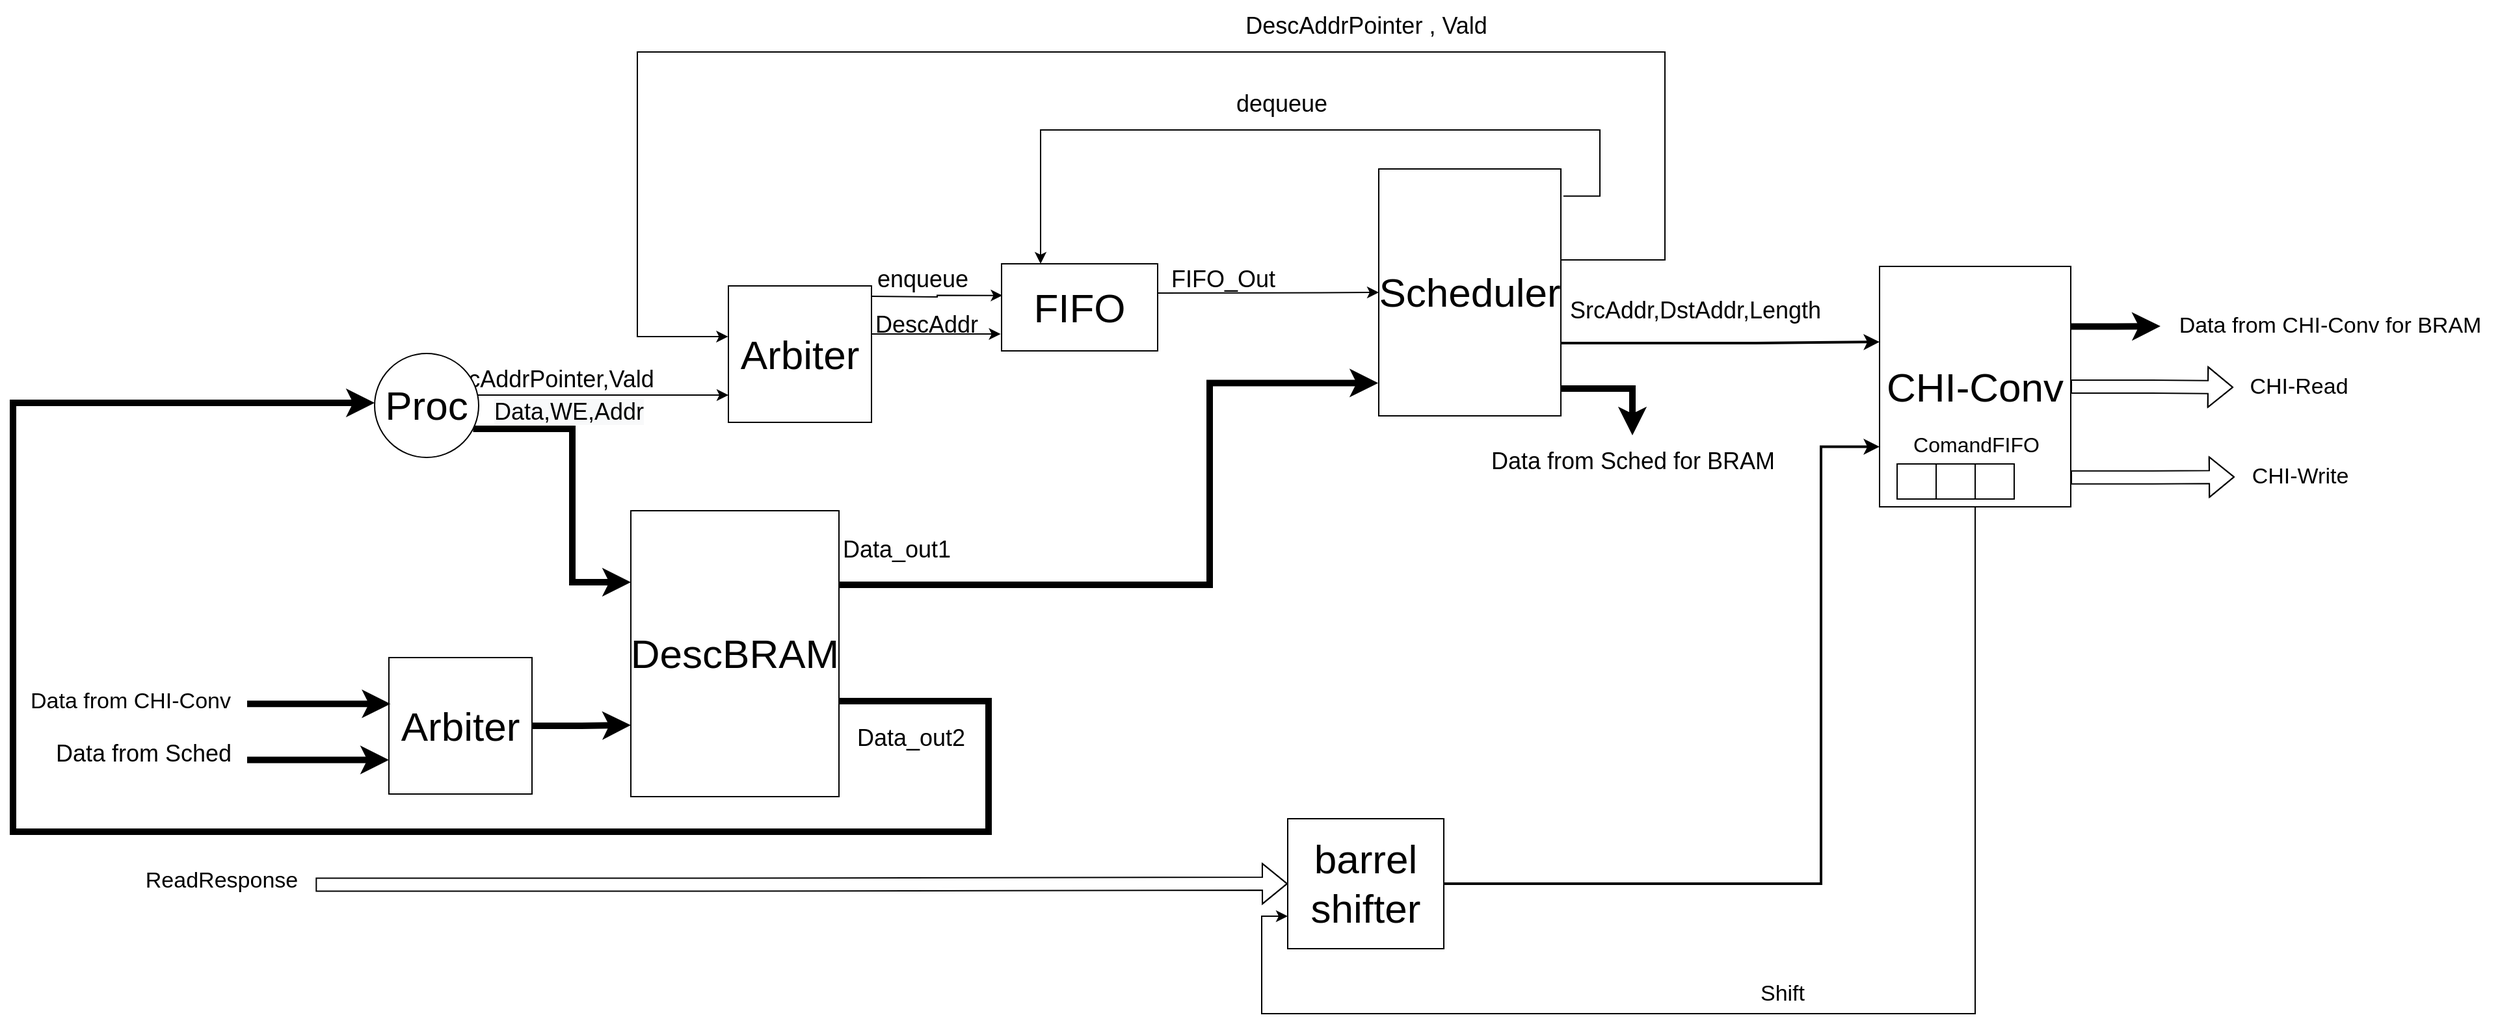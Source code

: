 <mxfile version="20.4.0" type="device"><diagram id="ry3wOKPXWizeex2nkKH3" name="Σελίδα-1"><mxGraphModel dx="2500" dy="1990" grid="1" gridSize="10" guides="1" tooltips="1" connect="1" arrows="1" fold="1" page="1" pageScale="1" pageWidth="827" pageHeight="1169" math="0" shadow="0"><root><mxCell id="0"/><mxCell id="1" parent="0"/><mxCell id="w4vCa72nUayKM2oI4r0T-25" style="edgeStyle=orthogonalEdgeStyle;rounded=0;orthogonalLoop=1;jettySize=auto;html=1;exitX=1;exitY=0.335;exitDx=0;exitDy=0;exitPerimeter=0;fontSize=18;" parent="1" source="w4vCa72nUayKM2oI4r0T-1" target="w4vCa72nUayKM2oI4r0T-2" edge="1"><mxGeometry relative="1" as="geometry"><Array as="points"/><mxPoint x="580" y="160" as="targetPoint"/></mxGeometry></mxCell><mxCell id="w4vCa72nUayKM2oI4r0T-1" value="FIFO" style="rounded=0;whiteSpace=wrap;html=1;fontSize=18;" parent="1" vertex="1"><mxGeometry x="320" y="143" width="120" height="67" as="geometry"/></mxCell><mxCell id="w4vCa72nUayKM2oI4r0T-13" style="edgeStyle=orthogonalEdgeStyle;rounded=0;orthogonalLoop=1;jettySize=auto;html=1;exitX=1;exitY=0.5;exitDx=0;exitDy=0;entryX=-0.003;entryY=0.367;entryDx=0;entryDy=0;entryPerimeter=0;fontSize=18;" parent="1" source="w4vCa72nUayKM2oI4r0T-2" target="w4vCa72nUayKM2oI4r0T-4" edge="1"><mxGeometry relative="1" as="geometry"><Array as="points"><mxPoint x="750" y="140"/><mxPoint x="830" y="140"/><mxPoint x="830" y="-20"/><mxPoint x="40" y="-20"/><mxPoint x="40" y="199"/><mxPoint x="110" y="199"/></Array></mxGeometry></mxCell><mxCell id="w4vCa72nUayKM2oI4r0T-27" style="edgeStyle=orthogonalEdgeStyle;rounded=0;orthogonalLoop=1;jettySize=auto;html=1;exitX=1.014;exitY=0.11;exitDx=0;exitDy=0;entryX=0.25;entryY=0;entryDx=0;entryDy=0;exitPerimeter=0;fontSize=18;" parent="1" source="w4vCa72nUayKM2oI4r0T-2" target="w4vCa72nUayKM2oI4r0T-1" edge="1"><mxGeometry relative="1" as="geometry"><mxPoint x="610" y="181.0" as="sourcePoint"/><mxPoint x="440" y="181" as="targetPoint"/><Array as="points"><mxPoint x="780" y="91"/><mxPoint x="780" y="40"/><mxPoint x="350" y="40"/></Array></mxGeometry></mxCell><mxCell id="w4vCa72nUayKM2oI4r0T-43" style="edgeStyle=orthogonalEdgeStyle;rounded=0;orthogonalLoop=1;jettySize=auto;html=1;exitX=1;exitY=0.75;exitDx=0;exitDy=0;fontSize=18;entryX=0;entryY=0.314;entryDx=0;entryDy=0;entryPerimeter=0;strokeWidth=2;" parent="1" target="Jt4FC6XR3V2Ozk7LUW1B-16" edge="1"><mxGeometry relative="1" as="geometry"><mxPoint x="890.0" y="204.176" as="targetPoint"/><mxPoint x="750.0" y="204" as="sourcePoint"/><Array as="points"><mxPoint x="900" y="204"/><mxPoint x="995" y="203"/></Array></mxGeometry></mxCell><mxCell id="w4vCa72nUayKM2oI4r0T-2" value="Scheduler" style="rounded=0;whiteSpace=wrap;html=1;fontSize=31;" parent="1" vertex="1"><mxGeometry x="610" y="70" width="140" height="190" as="geometry"/></mxCell><mxCell id="w4vCa72nUayKM2oI4r0T-5" style="edgeStyle=orthogonalEdgeStyle;rounded=0;orthogonalLoop=1;jettySize=auto;html=1;exitX=1;exitY=0.5;exitDx=0;exitDy=0;entryX=0.006;entryY=0.363;entryDx=0;entryDy=0;entryPerimeter=0;fontSize=18;" parent="1" target="w4vCa72nUayKM2oI4r0T-1" edge="1"><mxGeometry relative="1" as="geometry"><mxPoint x="220" y="168" as="sourcePoint"/></mxGeometry></mxCell><mxCell id="w4vCa72nUayKM2oI4r0T-7" style="edgeStyle=orthogonalEdgeStyle;rounded=0;orthogonalLoop=1;jettySize=auto;html=1;exitX=0.998;exitY=0.378;exitDx=0;exitDy=0;entryX=-0.006;entryY=0.811;entryDx=0;entryDy=0;entryPerimeter=0;exitPerimeter=0;fontSize=18;" parent="1" source="w4vCa72nUayKM2oI4r0T-4" target="w4vCa72nUayKM2oI4r0T-1" edge="1"><mxGeometry relative="1" as="geometry"><mxPoint x="220" y="196" as="sourcePoint"/><mxPoint x="320.0" y="183.5" as="targetPoint"/><Array as="points"><mxPoint x="220" y="197"/><mxPoint x="319" y="197"/></Array></mxGeometry></mxCell><mxCell id="w4vCa72nUayKM2oI4r0T-32" style="edgeStyle=orthogonalEdgeStyle;rounded=0;orthogonalLoop=1;jettySize=auto;html=1;entryX=0;entryY=0.75;entryDx=0;entryDy=0;strokeWidth=5;fontSize=18;" parent="1" source="w4vCa72nUayKM2oI4r0T-35" target="Jt4FC6XR3V2Ozk7LUW1B-6" edge="1"><mxGeometry relative="1" as="geometry"><mxPoint x="751" y="220" as="sourcePoint"/><Array as="points"><mxPoint x="-280" y="525"/></Array></mxGeometry></mxCell><mxCell id="w4vCa72nUayKM2oI4r0T-4" value="Arbiter" style="rounded=0;whiteSpace=wrap;html=1;fontSize=18;" parent="1" vertex="1"><mxGeometry x="110" y="160" width="110" height="105" as="geometry"/></mxCell><mxCell id="w4vCa72nUayKM2oI4r0T-6" value="DescAddr" style="text;html=1;align=center;verticalAlign=middle;resizable=0;points=[];autosize=1;strokeColor=none;fillColor=none;fontSize=18;" parent="1" vertex="1"><mxGeometry x="212" y="170" width="100" height="40" as="geometry"/></mxCell><mxCell id="w4vCa72nUayKM2oI4r0T-8" value="enqueue" style="text;html=1;align=center;verticalAlign=middle;resizable=0;points=[];autosize=1;strokeColor=none;fillColor=none;fontSize=18;" parent="1" vertex="1"><mxGeometry x="214" y="135" width="90" height="40" as="geometry"/></mxCell><mxCell id="w4vCa72nUayKM2oI4r0T-12" style="edgeStyle=orthogonalEdgeStyle;rounded=0;orthogonalLoop=1;jettySize=auto;html=1;startArrow=none;fontSize=18;" parent="1" source="aXjU8Vsmj80-lh8SVnBt-1" edge="1"><mxGeometry relative="1" as="geometry"><mxPoint x="110" y="244" as="targetPoint"/><Array as="points"><mxPoint x="-40" y="244"/><mxPoint x="-40" y="244"/></Array><mxPoint x="-70" y="246" as="sourcePoint"/></mxGeometry></mxCell><mxCell id="w4vCa72nUayKM2oI4r0T-37" style="edgeStyle=orthogonalEdgeStyle;rounded=0;orthogonalLoop=1;jettySize=auto;html=1;strokeWidth=5;fontSize=18;entryX=0;entryY=0.25;entryDx=0;entryDy=0;" parent="1" source="aXjU8Vsmj80-lh8SVnBt-1" target="w4vCa72nUayKM2oI4r0T-31" edge="1"><mxGeometry relative="1" as="geometry"><mxPoint x="-70" y="269.75" as="sourcePoint"/><mxPoint x="230" y="376.25" as="targetPoint"/><Array as="points"><mxPoint x="-10" y="270"/><mxPoint x="-10" y="388"/></Array></mxGeometry></mxCell><mxCell id="w4vCa72nUayKM2oI4r0T-15" value="DescAddrPointer , Vald" style="text;html=1;align=center;verticalAlign=middle;resizable=0;points=[];autosize=1;strokeColor=none;fillColor=none;fontSize=18;" parent="1" vertex="1"><mxGeometry x="495" y="-60" width="210" height="40" as="geometry"/></mxCell><mxCell id="w4vCa72nUayKM2oI4r0T-26" value="FIFO_Out" style="text;html=1;align=center;verticalAlign=middle;resizable=0;points=[];autosize=1;strokeColor=none;fillColor=none;fontSize=18;" parent="1" vertex="1"><mxGeometry x="440" y="135" width="100" height="40" as="geometry"/></mxCell><mxCell id="w4vCa72nUayKM2oI4r0T-28" value="dequeue" style="text;html=1;align=center;verticalAlign=middle;resizable=0;points=[];autosize=1;strokeColor=none;fillColor=none;fontSize=18;" parent="1" vertex="1"><mxGeometry x="490" width="90" height="40" as="geometry"/></mxCell><mxCell id="w4vCa72nUayKM2oI4r0T-38" style="edgeStyle=orthogonalEdgeStyle;rounded=0;orthogonalLoop=1;jettySize=auto;html=1;exitX=1;exitY=0.25;exitDx=0;exitDy=0;strokeWidth=5;fontSize=18;entryX=-0.003;entryY=0.867;entryDx=0;entryDy=0;entryPerimeter=0;" parent="1" source="w4vCa72nUayKM2oI4r0T-31" target="w4vCa72nUayKM2oI4r0T-2" edge="1"><mxGeometry relative="1" as="geometry"><Array as="points"><mxPoint x="195" y="390"/><mxPoint x="480" y="390"/><mxPoint x="480" y="235"/></Array></mxGeometry></mxCell><mxCell id="w4vCa72nUayKM2oI4r0T-39" style="edgeStyle=orthogonalEdgeStyle;rounded=0;orthogonalLoop=1;jettySize=auto;html=1;strokeWidth=5;fontSize=18;exitX=0.994;exitY=0.666;exitDx=0;exitDy=0;exitPerimeter=0;" parent="1" source="w4vCa72nUayKM2oI4r0T-31" target="aXjU8Vsmj80-lh8SVnBt-1" edge="1"><mxGeometry relative="1" as="geometry"><Array as="points"><mxPoint x="310" y="480"/><mxPoint x="310" y="580"/><mxPoint x="-440" y="580"/><mxPoint x="-440" y="250"/></Array><mxPoint x="-165" y="222.25" as="targetPoint"/></mxGeometry></mxCell><mxCell id="w4vCa72nUayKM2oI4r0T-31" value="&lt;font style=&quot;font-size: 31px;&quot;&gt;DescBRAM&lt;/font&gt;" style="rounded=0;whiteSpace=wrap;html=1;fontSize=31;" parent="1" vertex="1"><mxGeometry x="35" y="333" width="160" height="220" as="geometry"/></mxCell><mxCell id="w4vCa72nUayKM2oI4r0T-35" value="Data from Sched" style="text;html=1;align=center;verticalAlign=middle;resizable=0;points=[];autosize=1;strokeColor=none;fillColor=none;fontSize=18;" parent="1" vertex="1"><mxGeometry x="-420" y="500" width="160" height="40" as="geometry"/></mxCell><mxCell id="w4vCa72nUayKM2oI4r0T-40" value="Data_out1" style="text;html=1;align=center;verticalAlign=middle;resizable=0;points=[];autosize=1;strokeColor=none;fillColor=none;fontSize=18;" parent="1" vertex="1"><mxGeometry x="184" y="343" width="110" height="40" as="geometry"/></mxCell><mxCell id="w4vCa72nUayKM2oI4r0T-41" value="Data_out2" style="text;html=1;align=center;verticalAlign=middle;resizable=0;points=[];autosize=1;strokeColor=none;fillColor=none;fontSize=18;" parent="1" vertex="1"><mxGeometry x="195" y="488" width="110" height="40" as="geometry"/></mxCell><mxCell id="w4vCa72nUayKM2oI4r0T-42" value="&lt;span style=&quot;color: rgb(0, 0, 0); font-family: Helvetica; font-size: 18px; font-style: normal; font-variant-ligatures: normal; font-variant-caps: normal; font-weight: 400; letter-spacing: normal; orphans: 2; text-align: center; text-indent: 0px; text-transform: none; widows: 2; word-spacing: 0px; -webkit-text-stroke-width: 0px; background-color: rgb(248, 249, 250); text-decoration-thickness: initial; text-decoration-style: initial; text-decoration-color: initial; float: none; display: inline !important;&quot;&gt;Data,WE,Addr&lt;/span&gt;" style="text;whiteSpace=wrap;html=1;fontSize=18;" parent="1" vertex="1"><mxGeometry x="-72" y="240" width="110" height="40" as="geometry"/></mxCell><mxCell id="w4vCa72nUayKM2oI4r0T-44" value="SrcAddr,DstAddr,Length" style="text;html=1;align=center;verticalAlign=middle;resizable=0;points=[];autosize=1;strokeColor=none;fillColor=none;fontSize=18;" parent="1" vertex="1"><mxGeometry x="743" y="159" width="220" height="40" as="geometry"/></mxCell><mxCell id="Jt4FC6XR3V2Ozk7LUW1B-2" value="DescAddrPointer,Vald" style="text;html=1;align=center;verticalAlign=middle;resizable=0;points=[];autosize=1;strokeColor=none;fillColor=none;fontSize=18;" parent="1" vertex="1"><mxGeometry x="-135" y="212" width="200" height="40" as="geometry"/></mxCell><mxCell id="Jt4FC6XR3V2Ozk7LUW1B-9" style="edgeStyle=orthogonalEdgeStyle;rounded=0;orthogonalLoop=1;jettySize=auto;html=1;exitX=1;exitY=0.5;exitDx=0;exitDy=0;entryX=0;entryY=0.75;entryDx=0;entryDy=0;fontSize=18;strokeWidth=5;" parent="1" source="Jt4FC6XR3V2Ozk7LUW1B-6" target="w4vCa72nUayKM2oI4r0T-31" edge="1"><mxGeometry relative="1" as="geometry"/></mxCell><mxCell id="Jt4FC6XR3V2Ozk7LUW1B-6" value="Arbiter" style="rounded=0;whiteSpace=wrap;html=1;fontSize=31;" parent="1" vertex="1"><mxGeometry x="-151" y="446" width="110" height="105" as="geometry"/></mxCell><mxCell id="Jt4FC6XR3V2Ozk7LUW1B-11" value="Arbiter" style="rounded=0;whiteSpace=wrap;html=1;fontSize=18;" parent="1" vertex="1"><mxGeometry x="110" y="160" width="110" height="105" as="geometry"/></mxCell><mxCell id="Jt4FC6XR3V2Ozk7LUW1B-12" value="FIFO" style="rounded=0;whiteSpace=wrap;html=1;fontSize=18;" parent="1" vertex="1"><mxGeometry x="320" y="143" width="120" height="67" as="geometry"/></mxCell><mxCell id="Jt4FC6XR3V2Ozk7LUW1B-14" value="Arbiter" style="rounded=0;whiteSpace=wrap;html=1;fontSize=31;" parent="1" vertex="1"><mxGeometry x="110" y="160" width="110" height="105" as="geometry"/></mxCell><mxCell id="Jt4FC6XR3V2Ozk7LUW1B-15" value="FIFO" style="rounded=0;whiteSpace=wrap;html=1;fontSize=31;" parent="1" vertex="1"><mxGeometry x="320" y="143" width="120" height="67" as="geometry"/></mxCell><mxCell id="Jt4FC6XR3V2Ozk7LUW1B-18" style="edgeStyle=orthogonalEdgeStyle;rounded=0;orthogonalLoop=1;jettySize=auto;html=1;fontSize=31;strokeWidth=5;entryX=0.011;entryY=0.339;entryDx=0;entryDy=0;entryPerimeter=0;" parent="1" source="Jt4FC6XR3V2Ozk7LUW1B-24" target="Jt4FC6XR3V2Ozk7LUW1B-6" edge="1"><mxGeometry relative="1" as="geometry"><mxPoint x="400" y="750" as="targetPoint"/><Array as="points"><mxPoint x="-270" y="482"/><mxPoint x="-270" y="482"/></Array></mxGeometry></mxCell><mxCell id="Jt4FC6XR3V2Ozk7LUW1B-28" style="edgeStyle=orthogonalEdgeStyle;rounded=0;orthogonalLoop=1;jettySize=auto;html=1;exitX=1;exitY=0.25;exitDx=0;exitDy=0;fontSize=17;strokeWidth=5;" parent="1" source="Jt4FC6XR3V2Ozk7LUW1B-16" target="Jt4FC6XR3V2Ozk7LUW1B-26" edge="1"><mxGeometry relative="1" as="geometry"/></mxCell><mxCell id="Jt4FC6XR3V2Ozk7LUW1B-29" style="edgeStyle=orthogonalEdgeStyle;rounded=0;orthogonalLoop=1;jettySize=auto;html=1;exitX=1;exitY=0.5;exitDx=0;exitDy=0;fontSize=13;strokeWidth=1;shape=flexArrow;startArrow=none;startFill=0;" parent="1" source="Jt4FC6XR3V2Ozk7LUW1B-16" target="Jt4FC6XR3V2Ozk7LUW1B-30" edge="1"><mxGeometry relative="1" as="geometry"><mxPoint x="1202.0" y="236.0" as="targetPoint"/><mxPoint x="1142.0" y="238.5" as="sourcePoint"/><Array as="points"/></mxGeometry></mxCell><mxCell id="Jt4FC6XR3V2Ozk7LUW1B-33" style="edgeStyle=orthogonalEdgeStyle;rounded=0;orthogonalLoop=1;jettySize=auto;html=1;exitX=0.5;exitY=1;exitDx=0;exitDy=0;fontSize=17;strokeWidth=1;entryX=0;entryY=0.75;entryDx=0;entryDy=0;" parent="1" source="Jt4FC6XR3V2Ozk7LUW1B-16" target="Jt4FC6XR3V2Ozk7LUW1B-17" edge="1"><mxGeometry relative="1" as="geometry"><mxPoint x="970" y="390" as="targetPoint"/><Array as="points"><mxPoint x="1069" y="720"/><mxPoint x="520" y="720"/><mxPoint x="520" y="645"/></Array></mxGeometry></mxCell><mxCell id="Jt4FC6XR3V2Ozk7LUW1B-16" value="CHI-Conv" style="rounded=0;whiteSpace=wrap;html=1;fontSize=31;" parent="1" vertex="1"><mxGeometry x="995" y="145" width="147" height="185" as="geometry"/></mxCell><mxCell id="Jt4FC6XR3V2Ozk7LUW1B-35" style="edgeStyle=orthogonalEdgeStyle;rounded=0;orthogonalLoop=1;jettySize=auto;html=1;exitX=1;exitY=0.5;exitDx=0;exitDy=0;entryX=0;entryY=0.75;entryDx=0;entryDy=0;fontSize=17;strokeWidth=2;" parent="1" source="Jt4FC6XR3V2Ozk7LUW1B-17" target="Jt4FC6XR3V2Ozk7LUW1B-16" edge="1"><mxGeometry relative="1" as="geometry"><Array as="points"><mxPoint x="950" y="620"/><mxPoint x="950" y="284"/></Array></mxGeometry></mxCell><mxCell id="Jt4FC6XR3V2Ozk7LUW1B-36" style="edgeStyle=orthogonalEdgeStyle;rounded=0;orthogonalLoop=1;jettySize=auto;html=1;exitX=1.019;exitY=0.592;exitDx=0;exitDy=0;fontSize=17;strokeWidth=1;entryX=0;entryY=0.5;entryDx=0;entryDy=0;exitPerimeter=0;shape=flexArrow;" parent="1" source="Jt4FC6XR3V2Ozk7LUW1B-37" target="Jt4FC6XR3V2Ozk7LUW1B-17" edge="1"><mxGeometry relative="1" as="geometry"><mxPoint x="60" y="630" as="sourcePoint"/><Array as="points"><mxPoint x="90" y="621"/></Array></mxGeometry></mxCell><mxCell id="Jt4FC6XR3V2Ozk7LUW1B-17" value="barrel shifter" style="rounded=0;whiteSpace=wrap;html=1;fontSize=31;" parent="1" vertex="1"><mxGeometry x="540" y="570" width="120" height="100" as="geometry"/></mxCell><mxCell id="Jt4FC6XR3V2Ozk7LUW1B-19" value="" style="rounded=0;whiteSpace=wrap;html=1;fontSize=31;" parent="1" vertex="1"><mxGeometry x="1008.5" y="297" width="30" height="27" as="geometry"/></mxCell><mxCell id="Jt4FC6XR3V2Ozk7LUW1B-20" value="" style="rounded=0;whiteSpace=wrap;html=1;fontSize=31;" parent="1" vertex="1"><mxGeometry x="1038.5" y="297" width="30" height="27" as="geometry"/></mxCell><mxCell id="Jt4FC6XR3V2Ozk7LUW1B-21" value="" style="rounded=0;whiteSpace=wrap;html=1;fontSize=31;" parent="1" vertex="1"><mxGeometry x="1068.5" y="297" width="30" height="27" as="geometry"/></mxCell><mxCell id="Jt4FC6XR3V2Ozk7LUW1B-23" value="&lt;font style=&quot;font-size: 16px;&quot;&gt;ComandFIFO&lt;/font&gt;" style="text;html=1;align=center;verticalAlign=middle;resizable=0;points=[];autosize=1;strokeColor=none;fillColor=none;fontSize=16;" parent="1" vertex="1"><mxGeometry x="1008.5" y="267" width="120" height="30" as="geometry"/></mxCell><mxCell id="Jt4FC6XR3V2Ozk7LUW1B-24" value="&lt;font style=&quot;font-size: 17px;&quot;&gt;Data from CHI-Conv&lt;/font&gt;" style="text;html=1;align=center;verticalAlign=middle;resizable=0;points=[];autosize=1;strokeColor=none;fillColor=none;fontSize=16;" parent="1" vertex="1"><mxGeometry x="-440" y="465" width="180" height="30" as="geometry"/></mxCell><mxCell id="Jt4FC6XR3V2Ozk7LUW1B-25" style="edgeStyle=orthogonalEdgeStyle;rounded=0;orthogonalLoop=1;jettySize=auto;html=1;fontSize=31;strokeWidth=5;" parent="1" source="w4vCa72nUayKM2oI4r0T-2" target="Jt4FC6XR3V2Ozk7LUW1B-27" edge="1"><mxGeometry relative="1" as="geometry"><mxPoint x="760" y="238.745" as="sourcePoint"/><mxPoint x="820" y="239" as="targetPoint"/><Array as="points"><mxPoint x="805" y="239"/></Array></mxGeometry></mxCell><mxCell id="Jt4FC6XR3V2Ozk7LUW1B-26" value="&lt;font style=&quot;font-size: 17px;&quot;&gt;Data from CHI-Conv for BRAM&lt;/font&gt;" style="text;html=1;align=center;verticalAlign=middle;resizable=0;points=[];autosize=1;strokeColor=none;fillColor=none;fontSize=16;" parent="1" vertex="1"><mxGeometry x="1211" y="176" width="260" height="30" as="geometry"/></mxCell><mxCell id="Jt4FC6XR3V2Ozk7LUW1B-27" value="Data from Sched for BRAM" style="text;html=1;align=center;verticalAlign=middle;resizable=0;points=[];autosize=1;strokeColor=none;fillColor=none;fontSize=18;" parent="1" vertex="1"><mxGeometry x="685" y="275" width="240" height="40" as="geometry"/></mxCell><mxCell id="Jt4FC6XR3V2Ozk7LUW1B-30" value="CHI-Read" style="text;html=1;align=center;verticalAlign=middle;resizable=0;points=[];autosize=1;strokeColor=none;fillColor=none;fontSize=17;" parent="1" vertex="1"><mxGeometry x="1267" y="223" width="100" height="30" as="geometry"/></mxCell><mxCell id="Jt4FC6XR3V2Ozk7LUW1B-34" value="Shift" style="text;html=1;align=center;verticalAlign=middle;resizable=0;points=[];autosize=1;strokeColor=none;fillColor=none;fontSize=17;" parent="1" vertex="1"><mxGeometry x="890" y="690" width="60" height="30" as="geometry"/></mxCell><mxCell id="Jt4FC6XR3V2Ozk7LUW1B-37" value="ReadResponse" style="text;html=1;align=center;verticalAlign=middle;resizable=0;points=[];autosize=1;strokeColor=none;fillColor=none;fontSize=17;" parent="1" vertex="1"><mxGeometry x="-350" y="603" width="140" height="30" as="geometry"/></mxCell><mxCell id="r7OrUEbrD_c8es7nuOji-1" style="edgeStyle=orthogonalEdgeStyle;rounded=0;orthogonalLoop=1;jettySize=auto;html=1;fontSize=13;strokeWidth=1;shape=flexArrow;startArrow=none;startFill=0;exitX=1;exitY=0.878;exitDx=0;exitDy=0;exitPerimeter=0;" parent="1" source="Jt4FC6XR3V2Ozk7LUW1B-16" target="r7OrUEbrD_c8es7nuOji-2" edge="1"><mxGeometry relative="1" as="geometry"><mxPoint x="1202.0" y="307.0" as="targetPoint"/><mxPoint x="1142" y="308.5" as="sourcePoint"/><Array as="points"/></mxGeometry></mxCell><mxCell id="r7OrUEbrD_c8es7nuOji-2" value="CHI-Write" style="text;html=1;align=center;verticalAlign=middle;resizable=0;points=[];autosize=1;strokeColor=none;fillColor=none;fontSize=17;" parent="1" vertex="1"><mxGeometry x="1268" y="292" width="100" height="30" as="geometry"/></mxCell><mxCell id="aXjU8Vsmj80-lh8SVnBt-1" value="&lt;font style=&quot;font-size: 31px;&quot;&gt;Proc&lt;/font&gt;" style="ellipse;whiteSpace=wrap;html=1;aspect=fixed;fontSize=16;" vertex="1" parent="1"><mxGeometry x="-162" y="212" width="80" height="80" as="geometry"/></mxCell></root></mxGraphModel></diagram></mxfile>